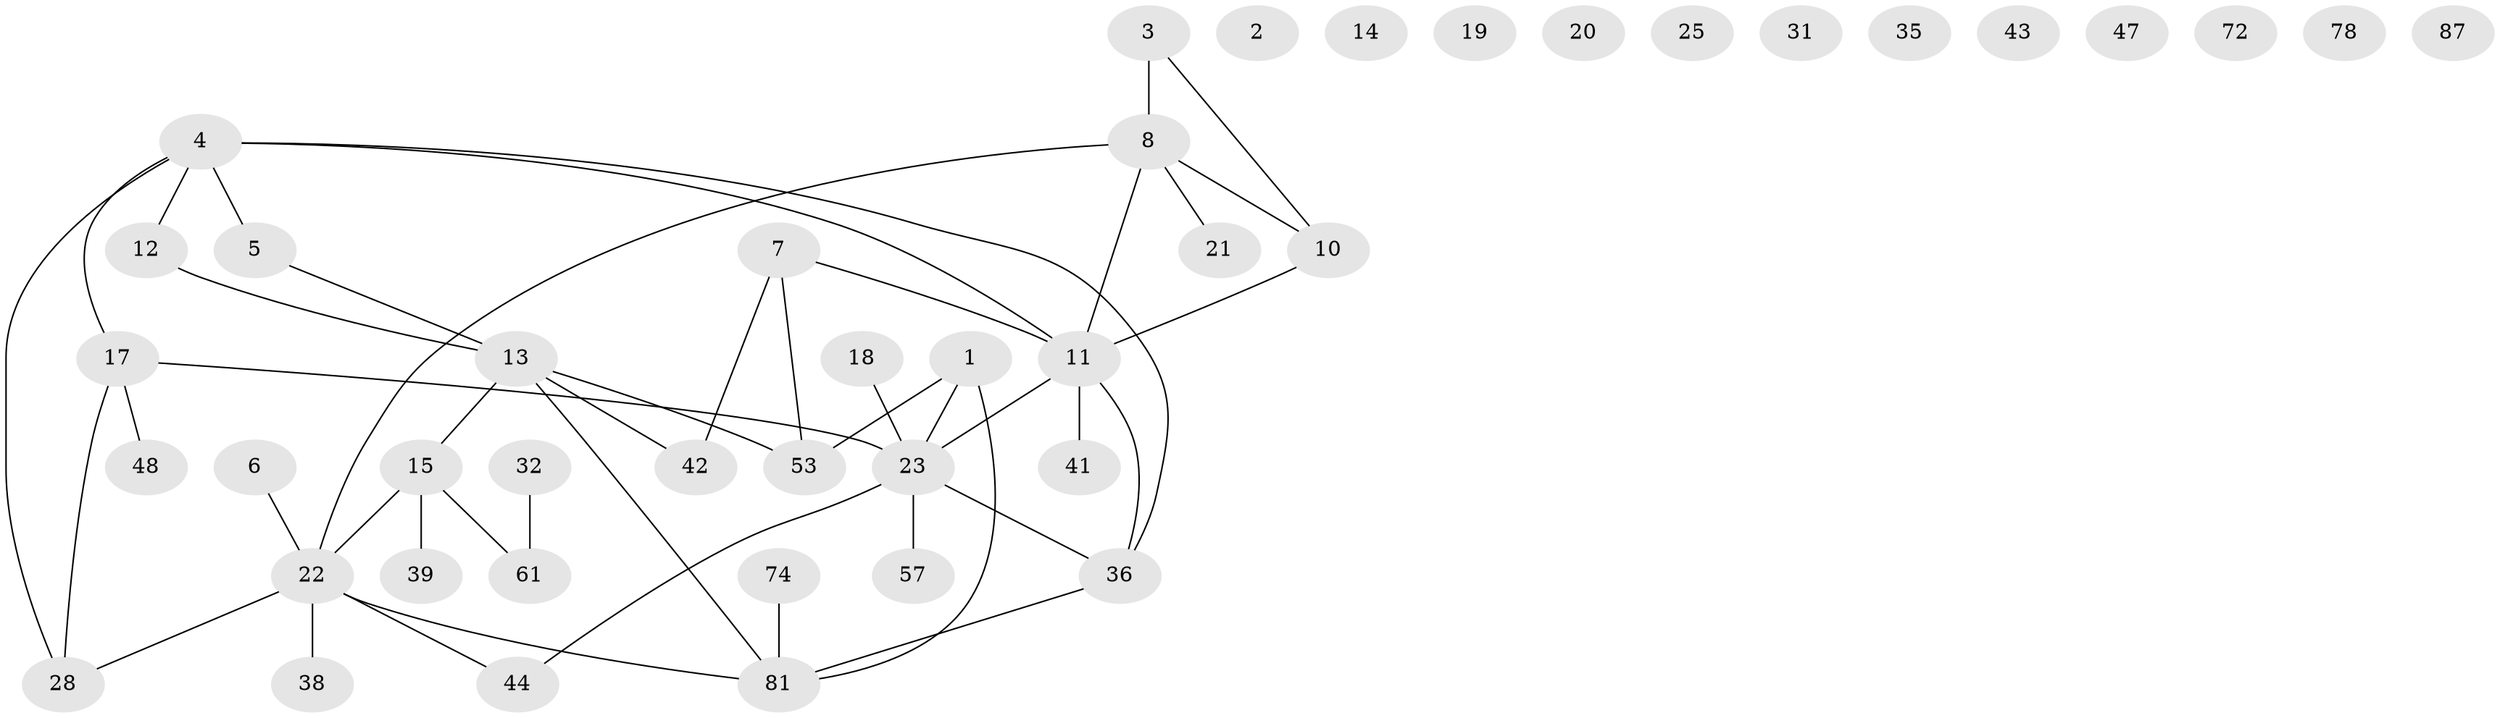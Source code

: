 // original degree distribution, {1: 0.27586206896551724, 0: 0.12643678160919541, 2: 0.25287356321839083, 3: 0.1724137931034483, 4: 0.09195402298850575, 5: 0.04597701149425287, 7: 0.011494252873563218, 8: 0.011494252873563218, 6: 0.011494252873563218}
// Generated by graph-tools (version 1.1) at 2025/13/03/09/25 04:13:09]
// undirected, 43 vertices, 46 edges
graph export_dot {
graph [start="1"]
  node [color=gray90,style=filled];
  1 [super="+9"];
  2;
  3 [super="+26+45"];
  4 [super="+33+40+62"];
  5 [super="+29"];
  6;
  7 [super="+67"];
  8 [super="+16"];
  10 [super="+75"];
  11 [super="+51+24"];
  12 [super="+50"];
  13 [super="+30+52"];
  14;
  15 [super="+58"];
  17 [super="+69+34"];
  18 [super="+37"];
  19;
  20 [super="+27"];
  21;
  22 [super="+68+63"];
  23 [super="+70"];
  25;
  28 [super="+64"];
  31;
  32 [super="+55"];
  35;
  36 [super="+60"];
  38;
  39 [super="+82"];
  41;
  42;
  43;
  44;
  47;
  48 [super="+54"];
  53;
  57;
  61;
  72;
  74 [super="+83"];
  78;
  81 [super="+86"];
  87;
  1 -- 81;
  1 -- 53;
  1 -- 23;
  3 -- 10;
  3 -- 8 [weight=2];
  4 -- 11;
  4 -- 28;
  4 -- 17;
  4 -- 5;
  4 -- 12;
  4 -- 36;
  5 -- 13;
  6 -- 22;
  7 -- 42;
  7 -- 53;
  7 -- 11;
  8 -- 21;
  8 -- 22 [weight=2];
  8 -- 10;
  8 -- 11;
  10 -- 11;
  11 -- 41;
  11 -- 23;
  11 -- 36;
  12 -- 13;
  13 -- 53;
  13 -- 42;
  13 -- 81;
  13 -- 15;
  15 -- 39;
  15 -- 61;
  15 -- 22;
  17 -- 23;
  17 -- 28;
  17 -- 48;
  18 -- 23;
  22 -- 81;
  22 -- 38;
  22 -- 44;
  22 -- 28;
  23 -- 44;
  23 -- 57;
  23 -- 36;
  32 -- 61;
  36 -- 81;
  74 -- 81;
}

